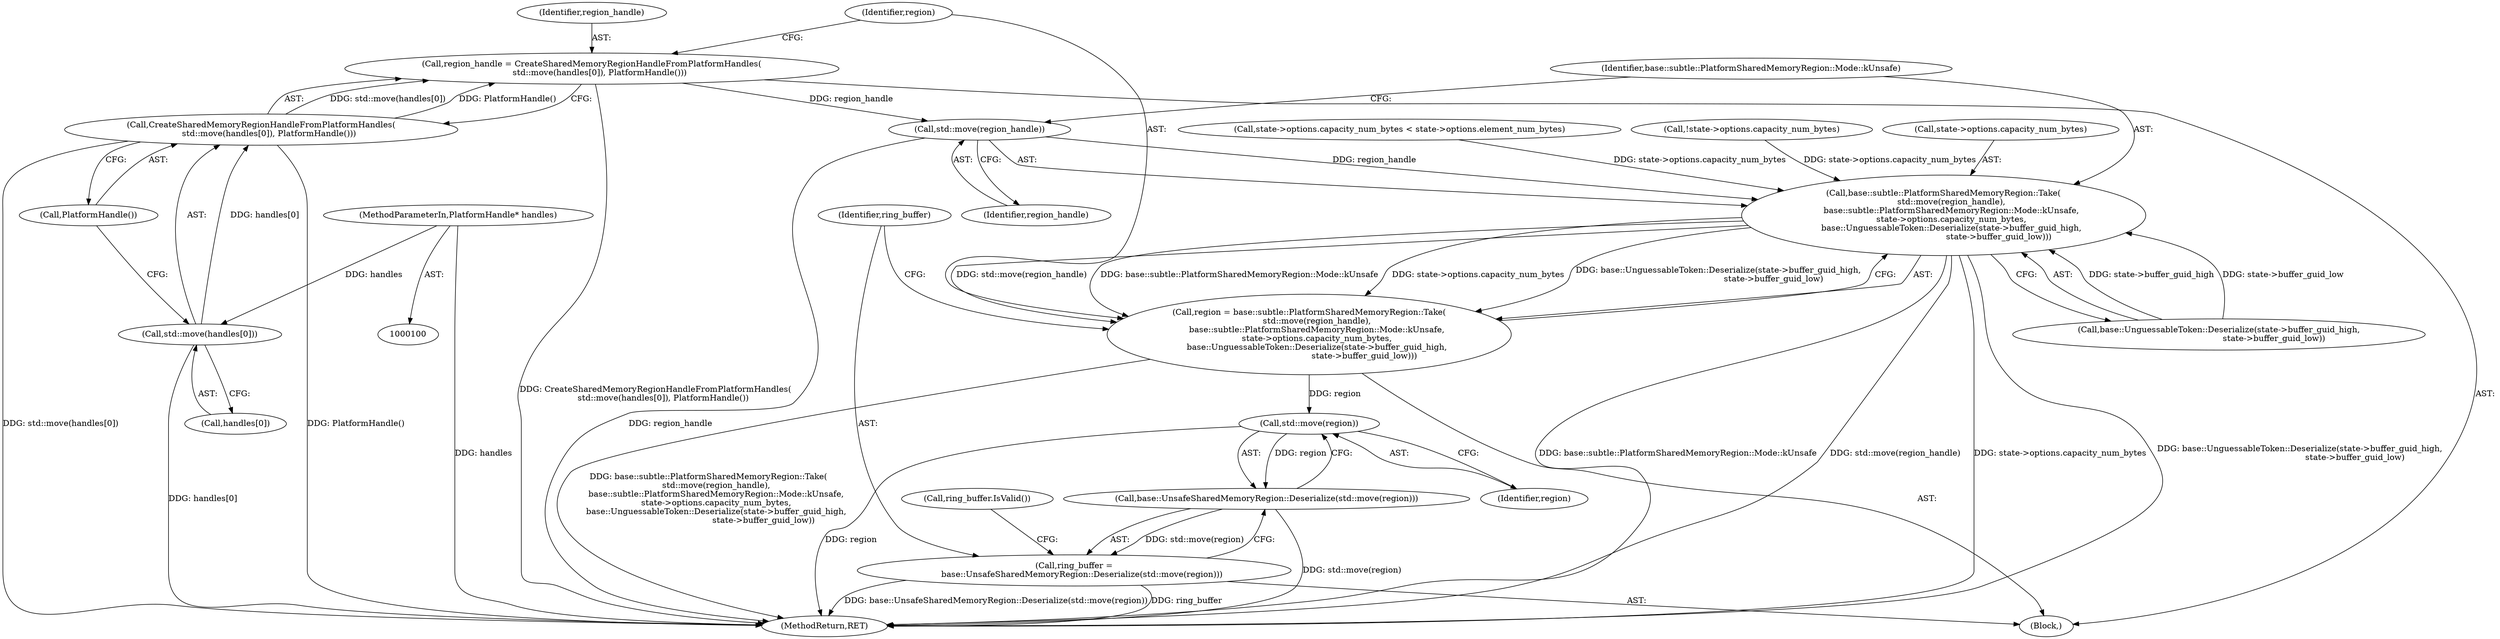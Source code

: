 digraph "0_Chrome_66e24a8793615bd9d5c238b1745b093090e1f72d_0@API" {
"1000188" [label="(Call,std::move(region_handle))"];
"1000176" [label="(Call,region_handle = CreateSharedMemoryRegionHandleFromPlatformHandles(\n      std::move(handles[0]), PlatformHandle()))"];
"1000178" [label="(Call,CreateSharedMemoryRegionHandleFromPlatformHandles(\n      std::move(handles[0]), PlatformHandle()))"];
"1000179" [label="(Call,std::move(handles[0]))"];
"1000105" [label="(MethodParameterIn,PlatformHandle* handles)"];
"1000187" [label="(Call,base::subtle::PlatformSharedMemoryRegion::Take(\n      std::move(region_handle),\n      base::subtle::PlatformSharedMemoryRegion::Mode::kUnsafe,\n      state->options.capacity_num_bytes,\n      base::UnguessableToken::Deserialize(state->buffer_guid_high,\n                                          state->buffer_guid_low)))"];
"1000185" [label="(Call,region = base::subtle::PlatformSharedMemoryRegion::Take(\n      std::move(region_handle),\n      base::subtle::PlatformSharedMemoryRegion::Mode::kUnsafe,\n      state->options.capacity_num_bytes,\n      base::UnguessableToken::Deserialize(state->buffer_guid_high,\n                                          state->buffer_guid_low)))"];
"1000207" [label="(Call,std::move(region))"];
"1000206" [label="(Call,base::UnsafeSharedMemoryRegion::Deserialize(std::move(region)))"];
"1000204" [label="(Call,ring_buffer =\n      base::UnsafeSharedMemoryRegion::Deserialize(std::move(region)))"];
"1000183" [label="(Call,PlatformHandle())"];
"1000211" [label="(Call,ring_buffer.IsValid())"];
"1000207" [label="(Call,std::move(region))"];
"1000208" [label="(Identifier,region)"];
"1000105" [label="(MethodParameterIn,PlatformHandle* handles)"];
"1000132" [label="(Call,!state->options.capacity_num_bytes)"];
"1000180" [label="(Call,handles[0])"];
"1000189" [label="(Identifier,region_handle)"];
"1000206" [label="(Call,base::UnsafeSharedMemoryRegion::Deserialize(std::move(region)))"];
"1000186" [label="(Identifier,region)"];
"1000185" [label="(Call,region = base::subtle::PlatformSharedMemoryRegion::Take(\n      std::move(region_handle),\n      base::subtle::PlatformSharedMemoryRegion::Mode::kUnsafe,\n      state->options.capacity_num_bytes,\n      base::UnguessableToken::Deserialize(state->buffer_guid_high,\n                                          state->buffer_guid_low)))"];
"1000176" [label="(Call,region_handle = CreateSharedMemoryRegionHandleFromPlatformHandles(\n      std::move(handles[0]), PlatformHandle()))"];
"1000187" [label="(Call,base::subtle::PlatformSharedMemoryRegion::Take(\n      std::move(region_handle),\n      base::subtle::PlatformSharedMemoryRegion::Mode::kUnsafe,\n      state->options.capacity_num_bytes,\n      base::UnguessableToken::Deserialize(state->buffer_guid_high,\n                                          state->buffer_guid_low)))"];
"1000191" [label="(Call,state->options.capacity_num_bytes)"];
"1000107" [label="(Block,)"];
"1000188" [label="(Call,std::move(region_handle))"];
"1000196" [label="(Call,base::UnguessableToken::Deserialize(state->buffer_guid_high,\n                                          state->buffer_guid_low))"];
"1000190" [label="(Identifier,base::subtle::PlatformSharedMemoryRegion::Mode::kUnsafe)"];
"1000178" [label="(Call,CreateSharedMemoryRegionHandleFromPlatformHandles(\n      std::move(handles[0]), PlatformHandle()))"];
"1000177" [label="(Identifier,region_handle)"];
"1000204" [label="(Call,ring_buffer =\n      base::UnsafeSharedMemoryRegion::Deserialize(std::move(region)))"];
"1000205" [label="(Identifier,ring_buffer)"];
"1000257" [label="(MethodReturn,RET)"];
"1000179" [label="(Call,std::move(handles[0]))"];
"1000145" [label="(Call,state->options.capacity_num_bytes < state->options.element_num_bytes)"];
"1000188" -> "1000187"  [label="AST: "];
"1000188" -> "1000189"  [label="CFG: "];
"1000189" -> "1000188"  [label="AST: "];
"1000190" -> "1000188"  [label="CFG: "];
"1000188" -> "1000257"  [label="DDG: region_handle"];
"1000188" -> "1000187"  [label="DDG: region_handle"];
"1000176" -> "1000188"  [label="DDG: region_handle"];
"1000176" -> "1000107"  [label="AST: "];
"1000176" -> "1000178"  [label="CFG: "];
"1000177" -> "1000176"  [label="AST: "];
"1000178" -> "1000176"  [label="AST: "];
"1000186" -> "1000176"  [label="CFG: "];
"1000176" -> "1000257"  [label="DDG: CreateSharedMemoryRegionHandleFromPlatformHandles(\n      std::move(handles[0]), PlatformHandle())"];
"1000178" -> "1000176"  [label="DDG: std::move(handles[0])"];
"1000178" -> "1000176"  [label="DDG: PlatformHandle()"];
"1000178" -> "1000183"  [label="CFG: "];
"1000179" -> "1000178"  [label="AST: "];
"1000183" -> "1000178"  [label="AST: "];
"1000178" -> "1000257"  [label="DDG: std::move(handles[0])"];
"1000178" -> "1000257"  [label="DDG: PlatformHandle()"];
"1000179" -> "1000178"  [label="DDG: handles[0]"];
"1000179" -> "1000180"  [label="CFG: "];
"1000180" -> "1000179"  [label="AST: "];
"1000183" -> "1000179"  [label="CFG: "];
"1000179" -> "1000257"  [label="DDG: handles[0]"];
"1000105" -> "1000179"  [label="DDG: handles"];
"1000105" -> "1000100"  [label="AST: "];
"1000105" -> "1000257"  [label="DDG: handles"];
"1000187" -> "1000185"  [label="AST: "];
"1000187" -> "1000196"  [label="CFG: "];
"1000190" -> "1000187"  [label="AST: "];
"1000191" -> "1000187"  [label="AST: "];
"1000196" -> "1000187"  [label="AST: "];
"1000185" -> "1000187"  [label="CFG: "];
"1000187" -> "1000257"  [label="DDG: base::subtle::PlatformSharedMemoryRegion::Mode::kUnsafe"];
"1000187" -> "1000257"  [label="DDG: std::move(region_handle)"];
"1000187" -> "1000257"  [label="DDG: state->options.capacity_num_bytes"];
"1000187" -> "1000257"  [label="DDG: base::UnguessableToken::Deserialize(state->buffer_guid_high,\n                                          state->buffer_guid_low)"];
"1000187" -> "1000185"  [label="DDG: std::move(region_handle)"];
"1000187" -> "1000185"  [label="DDG: base::subtle::PlatformSharedMemoryRegion::Mode::kUnsafe"];
"1000187" -> "1000185"  [label="DDG: state->options.capacity_num_bytes"];
"1000187" -> "1000185"  [label="DDG: base::UnguessableToken::Deserialize(state->buffer_guid_high,\n                                          state->buffer_guid_low)"];
"1000132" -> "1000187"  [label="DDG: state->options.capacity_num_bytes"];
"1000145" -> "1000187"  [label="DDG: state->options.capacity_num_bytes"];
"1000196" -> "1000187"  [label="DDG: state->buffer_guid_high"];
"1000196" -> "1000187"  [label="DDG: state->buffer_guid_low"];
"1000185" -> "1000107"  [label="AST: "];
"1000186" -> "1000185"  [label="AST: "];
"1000205" -> "1000185"  [label="CFG: "];
"1000185" -> "1000257"  [label="DDG: base::subtle::PlatformSharedMemoryRegion::Take(\n      std::move(region_handle),\n      base::subtle::PlatformSharedMemoryRegion::Mode::kUnsafe,\n      state->options.capacity_num_bytes,\n      base::UnguessableToken::Deserialize(state->buffer_guid_high,\n                                          state->buffer_guid_low))"];
"1000185" -> "1000207"  [label="DDG: region"];
"1000207" -> "1000206"  [label="AST: "];
"1000207" -> "1000208"  [label="CFG: "];
"1000208" -> "1000207"  [label="AST: "];
"1000206" -> "1000207"  [label="CFG: "];
"1000207" -> "1000257"  [label="DDG: region"];
"1000207" -> "1000206"  [label="DDG: region"];
"1000206" -> "1000204"  [label="AST: "];
"1000204" -> "1000206"  [label="CFG: "];
"1000206" -> "1000257"  [label="DDG: std::move(region)"];
"1000206" -> "1000204"  [label="DDG: std::move(region)"];
"1000204" -> "1000107"  [label="AST: "];
"1000205" -> "1000204"  [label="AST: "];
"1000211" -> "1000204"  [label="CFG: "];
"1000204" -> "1000257"  [label="DDG: base::UnsafeSharedMemoryRegion::Deserialize(std::move(region))"];
"1000204" -> "1000257"  [label="DDG: ring_buffer"];
}
